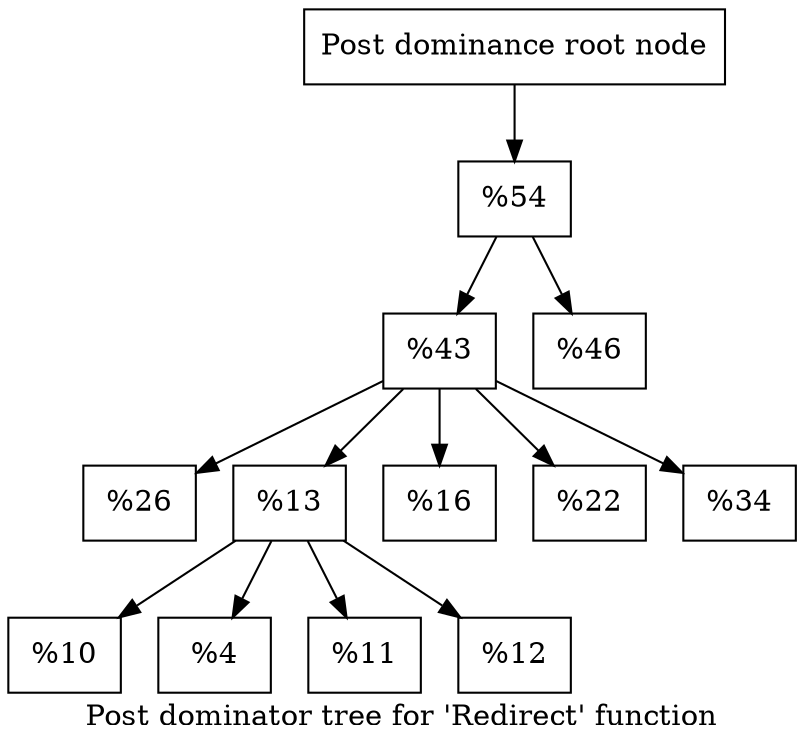 digraph "Post dominator tree for 'Redirect' function" {
	label="Post dominator tree for 'Redirect' function";

	Node0xa03c00 [shape=record,label="{Post dominance root node}"];
	Node0xa03c00 -> Node0x9a3200;
	Node0x9a3200 [shape=record,label="{%54}"];
	Node0x9a3200 -> Node0x97bae0;
	Node0x9a3200 -> Node0x965600;
	Node0x97bae0 [shape=record,label="{%43}"];
	Node0x97bae0 -> Node0x97bfe0;
	Node0x97bae0 -> Node0x9c74b0;
	Node0x97bae0 -> Node0x9b6430;
	Node0x97bae0 -> Node0x9f6020;
	Node0x97bae0 -> Node0x9c5ce0;
	Node0x97bfe0 [shape=record,label="{%26}"];
	Node0x9c74b0 [shape=record,label="{%13}"];
	Node0x9c74b0 -> Node0x991980;
	Node0x9c74b0 -> Node0x9e4410;
	Node0x9c74b0 -> Node0x9a8180;
	Node0x9c74b0 -> Node0x9b23c0;
	Node0x991980 [shape=record,label="{%10}"];
	Node0x9e4410 [shape=record,label="{%4}"];
	Node0x9a8180 [shape=record,label="{%11}"];
	Node0x9b23c0 [shape=record,label="{%12}"];
	Node0x9b6430 [shape=record,label="{%16}"];
	Node0x9f6020 [shape=record,label="{%22}"];
	Node0x9c5ce0 [shape=record,label="{%34}"];
	Node0x965600 [shape=record,label="{%46}"];
}
